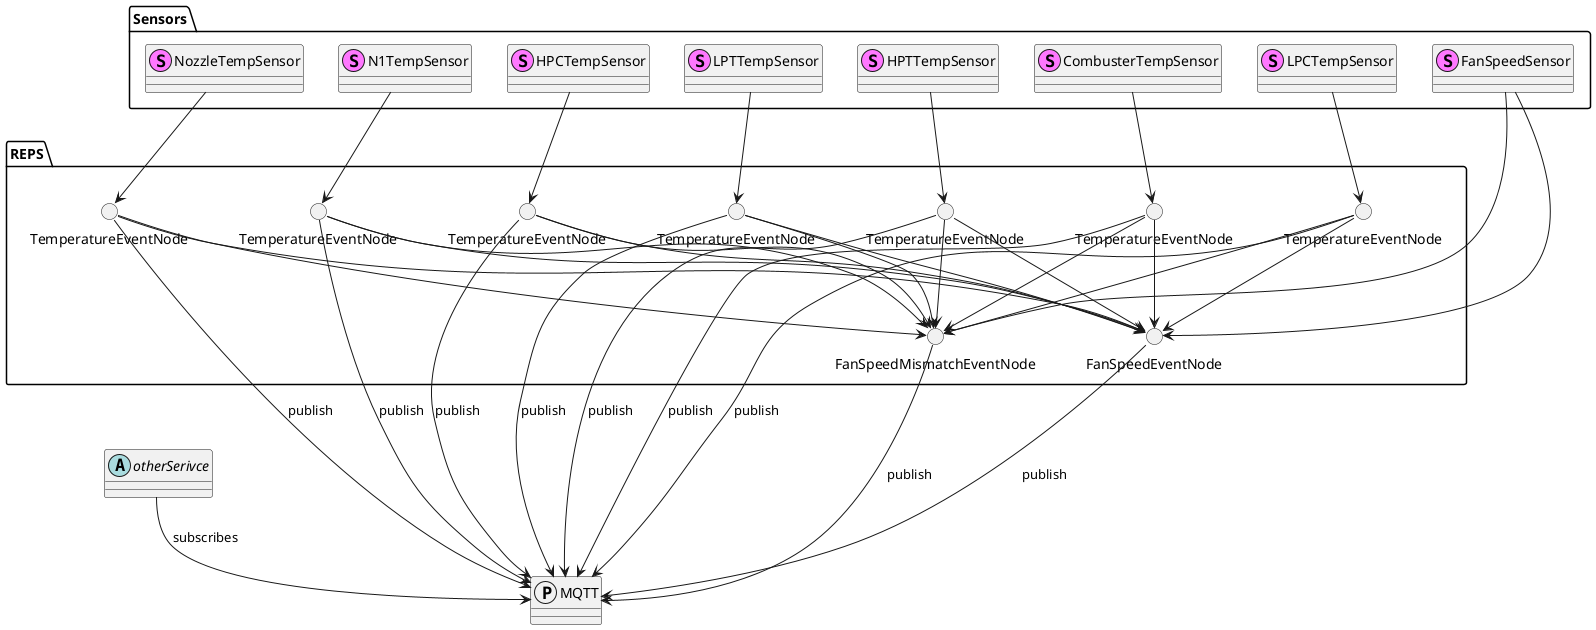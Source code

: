 @startuml

package "Sensors" {
    stereotype "FanSpeedSensor" as s1
    stereotype "LPCTempSensor" as s2
    stereotype "HPCTempSensor" as s3
    stereotype "CombusterTempSensor" as s4
    stereotype "N1TempSensor" as s5
    stereotype "LPTTempSensor" as s6
    stereotype "HPTTempSensor" as s7
    stereotype "NozzleTempSensor" as s8
}

package REPS{
    circle "TemperatureEventNode" as t1
    circle "TemperatureEventNode" as t2
    circle "TemperatureEventNode" as t3
    circle "TemperatureEventNode" as t4
    circle "TemperatureEventNode" as t5
    circle "TemperatureEventNode" as t6
    circle "TemperatureEventNode" as t7
    circle "FanSpeedEventNode" as t8
    circle "FanSpeedMismatchEventNode" as t9
}


protocol MQTT

abstract otherSerivce

otherSerivce --> MQTT : subscribes

t1 ---> MQTT : publish
t2 ---> MQTT : publish
t3 ---> MQTT : publish
t4 ---> MQTT : publish
t5 ---> MQTT : publish
t6 ---> MQTT : publish
t7 ---> MQTT : publish
t8 ---> MQTT : publish
t9 ---> MQTT : publish

s2 --> t1
s3 --> t2
s4 --> t3
s5 --> t4
s6 --> t5
s7 --> t6
s8 --> t7

s1 --> t8
t1 --> t8
t2 --> t8
t3 --> t8
t4 --> t8
t5 --> t8
t6 --> t8
t7 --> t8

s1 --> t9
t1 --> t9
t2 --> t9
t3 --> t9
t4 --> t9
t5 --> t9
t6 --> t9
t7 --> t9

@enduml